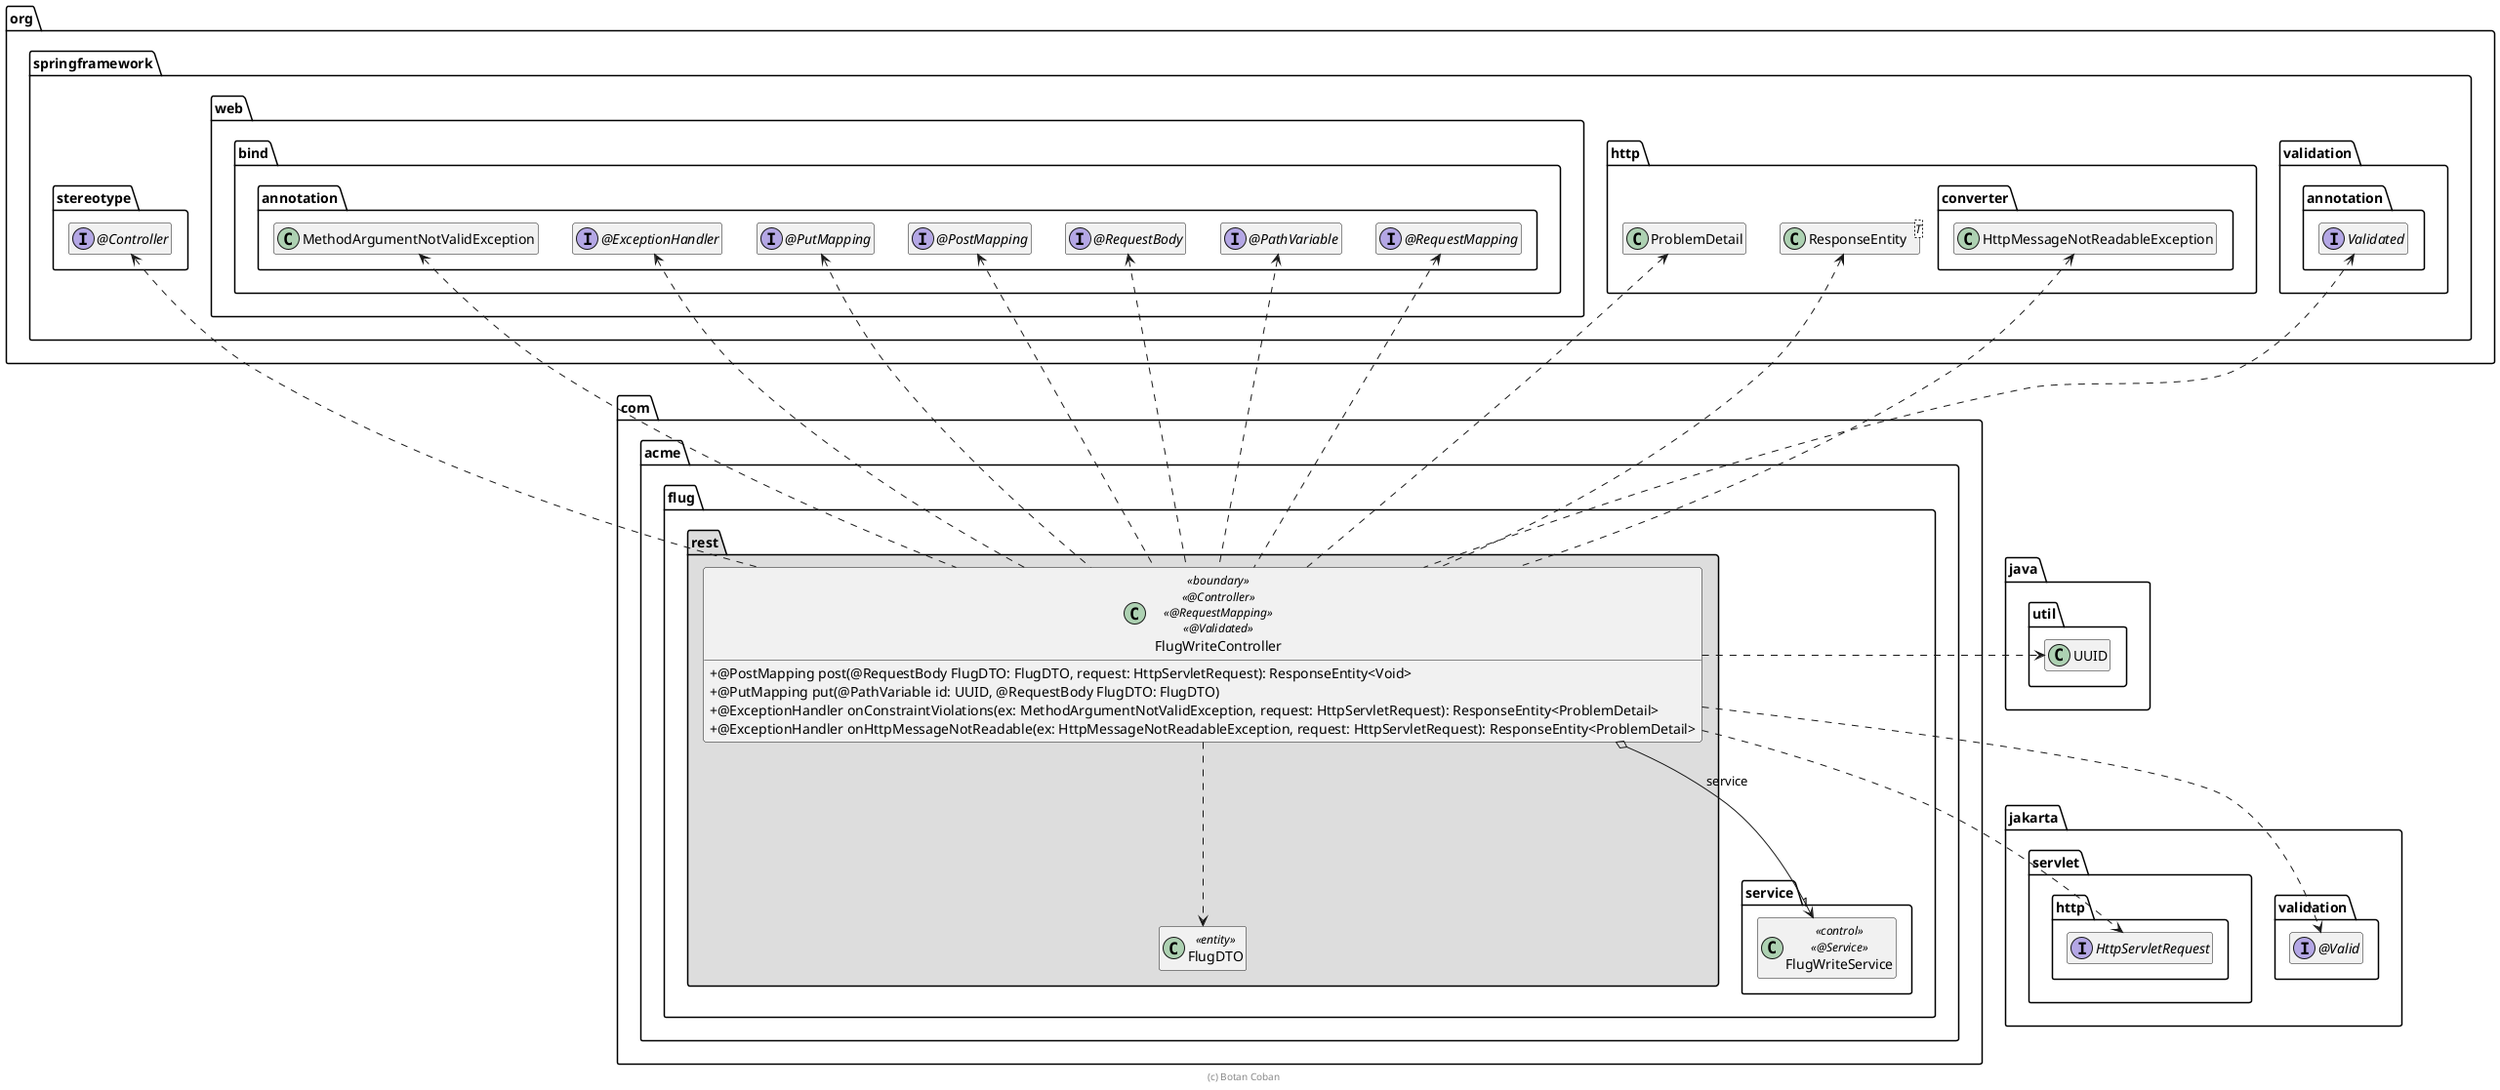 @startuml FlugWriteController

skinparam classAttributeIconSize 0

package org.springframework {
package stereotype {
        interface "@Controller" as Controller
    }

    package web.bind.annotation {
        interface "@RequestMapping" as RequestMapping
        interface "@PathVariable" as PathVariable
        interface "@RequestBody" as RequestBody
        interface "@ExceptionHandler" as ExceptionHandler
        interface "@PostMapping" as PostMapping
        interface "@PutMapping" as PutMapping
        class MethodArgumentNotValidException
    }

    package http {
        class ResponseEntity<T>
        class ProblemDetail

        package converter {
            class HttpMessageNotReadableException
        }
    }
    package validation.annotation {
        interface Validated
    }
}

package jakarta{
    package servlet.http{
        interface HttpServletRequest
    }
    package validation{
        interface "@Valid" as Valid
    }
}

package java.util {
    class UUID

}

package com.acme.flug {
    package service {
        class FlugWriteService << control >> << @Service >>
    }

    package rest #DDDDDD {

        class FlugDTO <<entity>>

        class FlugWriteController << boundary >> << @Controller >> << @RequestMapping >> <<@Validated>>{
            + @PostMapping post(@RequestBody FlugDTO: FlugDTO, request: HttpServletRequest): ResponseEntity<Void>
            + @PutMapping put(@PathVariable id: UUID, @RequestBody FlugDTO: FlugDTO)
            + @ExceptionHandler onConstraintViolations(ex: MethodArgumentNotValidException, request: HttpServletRequest): ResponseEntity<ProblemDetail>
            + @ExceptionHandler onHttpMessageNotReadable(ex: HttpMessageNotReadableException, request: HttpServletRequest): ResponseEntity<ProblemDetail>
        }

        FlugWriteController o-down-> "1" FlugWriteService : service
        FlugWriteController ..> FlugDTO

        FlugWriteController .up.> ResponseEntity
        FlugWriteController .up.> ProblemDetail
        FlugWriteController .up.> HttpMessageNotReadableException
        FlugWriteController ..> HttpServletRequest

        FlugWriteController .up.> Controller
        FlugWriteController .up.> RequestMapping
        FlugWriteController .up.> PathVariable
        FlugWriteController .up.> RequestBody
        FlugWriteController .up.> PostMapping
        FlugWriteController .up.> PutMapping
        FlugWriteController .up.> ExceptionHandler
        FlugWriteController .up.> MethodArgumentNotValidException
        FlugWriteController .up.> Validated
        FlugWriteController ..> Valid

        FlugWriteController .right.> UUID
    }
}

hide empty members

footer (c) Botan Coban

@enduml
